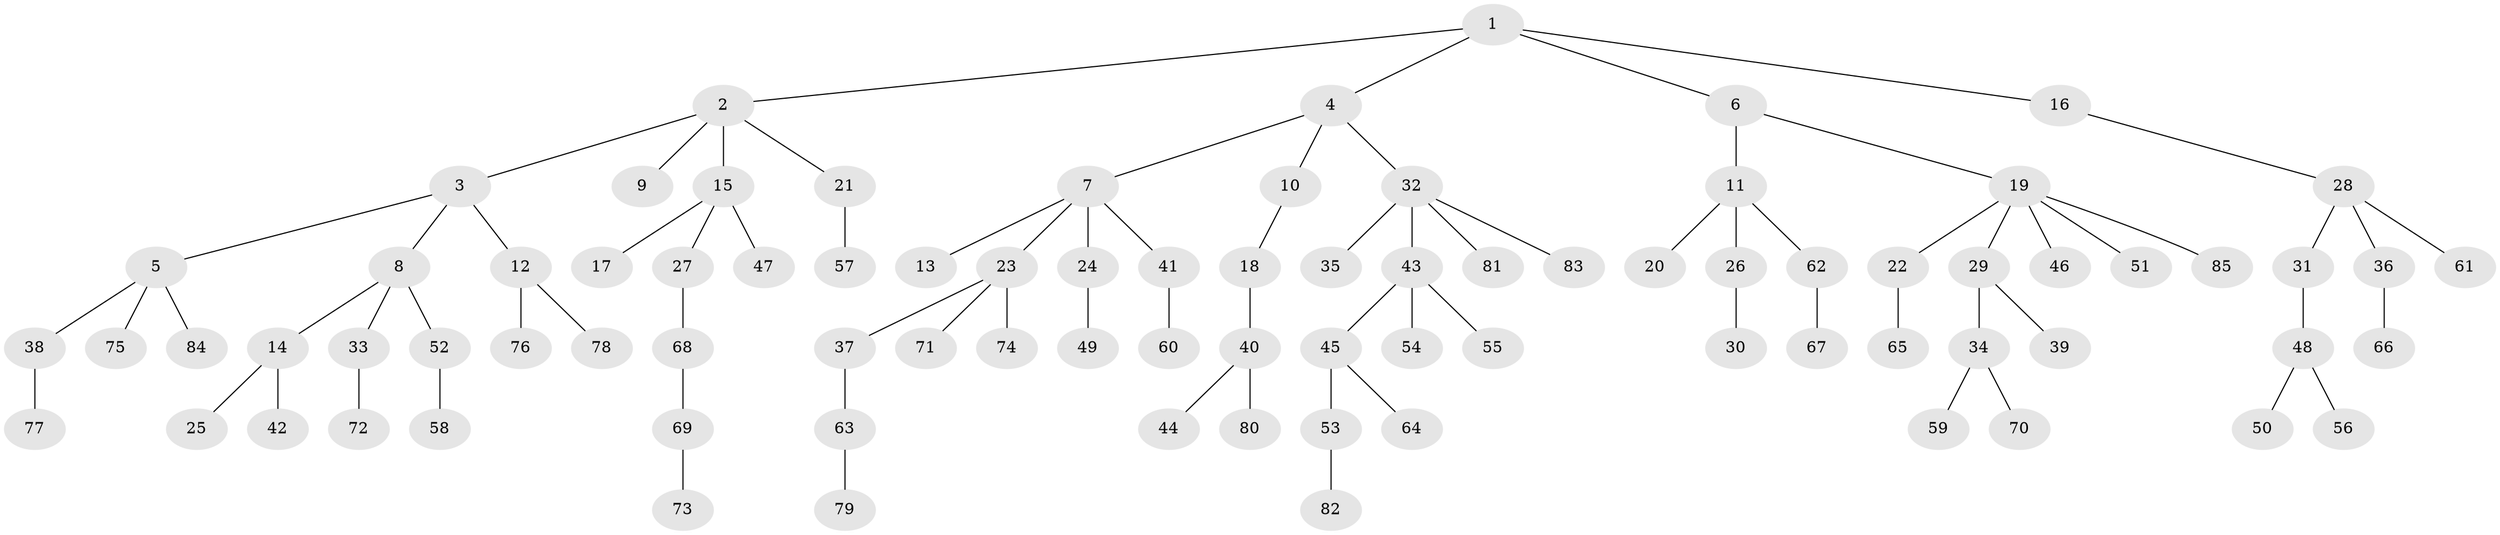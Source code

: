 // Generated by graph-tools (version 1.1) at 2025/15/03/09/25 04:15:21]
// undirected, 85 vertices, 84 edges
graph export_dot {
graph [start="1"]
  node [color=gray90,style=filled];
  1;
  2;
  3;
  4;
  5;
  6;
  7;
  8;
  9;
  10;
  11;
  12;
  13;
  14;
  15;
  16;
  17;
  18;
  19;
  20;
  21;
  22;
  23;
  24;
  25;
  26;
  27;
  28;
  29;
  30;
  31;
  32;
  33;
  34;
  35;
  36;
  37;
  38;
  39;
  40;
  41;
  42;
  43;
  44;
  45;
  46;
  47;
  48;
  49;
  50;
  51;
  52;
  53;
  54;
  55;
  56;
  57;
  58;
  59;
  60;
  61;
  62;
  63;
  64;
  65;
  66;
  67;
  68;
  69;
  70;
  71;
  72;
  73;
  74;
  75;
  76;
  77;
  78;
  79;
  80;
  81;
  82;
  83;
  84;
  85;
  1 -- 2;
  1 -- 4;
  1 -- 6;
  1 -- 16;
  2 -- 3;
  2 -- 9;
  2 -- 15;
  2 -- 21;
  3 -- 5;
  3 -- 8;
  3 -- 12;
  4 -- 7;
  4 -- 10;
  4 -- 32;
  5 -- 38;
  5 -- 75;
  5 -- 84;
  6 -- 11;
  6 -- 19;
  7 -- 13;
  7 -- 23;
  7 -- 24;
  7 -- 41;
  8 -- 14;
  8 -- 33;
  8 -- 52;
  10 -- 18;
  11 -- 20;
  11 -- 26;
  11 -- 62;
  12 -- 76;
  12 -- 78;
  14 -- 25;
  14 -- 42;
  15 -- 17;
  15 -- 27;
  15 -- 47;
  16 -- 28;
  18 -- 40;
  19 -- 22;
  19 -- 29;
  19 -- 46;
  19 -- 51;
  19 -- 85;
  21 -- 57;
  22 -- 65;
  23 -- 37;
  23 -- 71;
  23 -- 74;
  24 -- 49;
  26 -- 30;
  27 -- 68;
  28 -- 31;
  28 -- 36;
  28 -- 61;
  29 -- 34;
  29 -- 39;
  31 -- 48;
  32 -- 35;
  32 -- 43;
  32 -- 81;
  32 -- 83;
  33 -- 72;
  34 -- 59;
  34 -- 70;
  36 -- 66;
  37 -- 63;
  38 -- 77;
  40 -- 44;
  40 -- 80;
  41 -- 60;
  43 -- 45;
  43 -- 54;
  43 -- 55;
  45 -- 53;
  45 -- 64;
  48 -- 50;
  48 -- 56;
  52 -- 58;
  53 -- 82;
  62 -- 67;
  63 -- 79;
  68 -- 69;
  69 -- 73;
}
